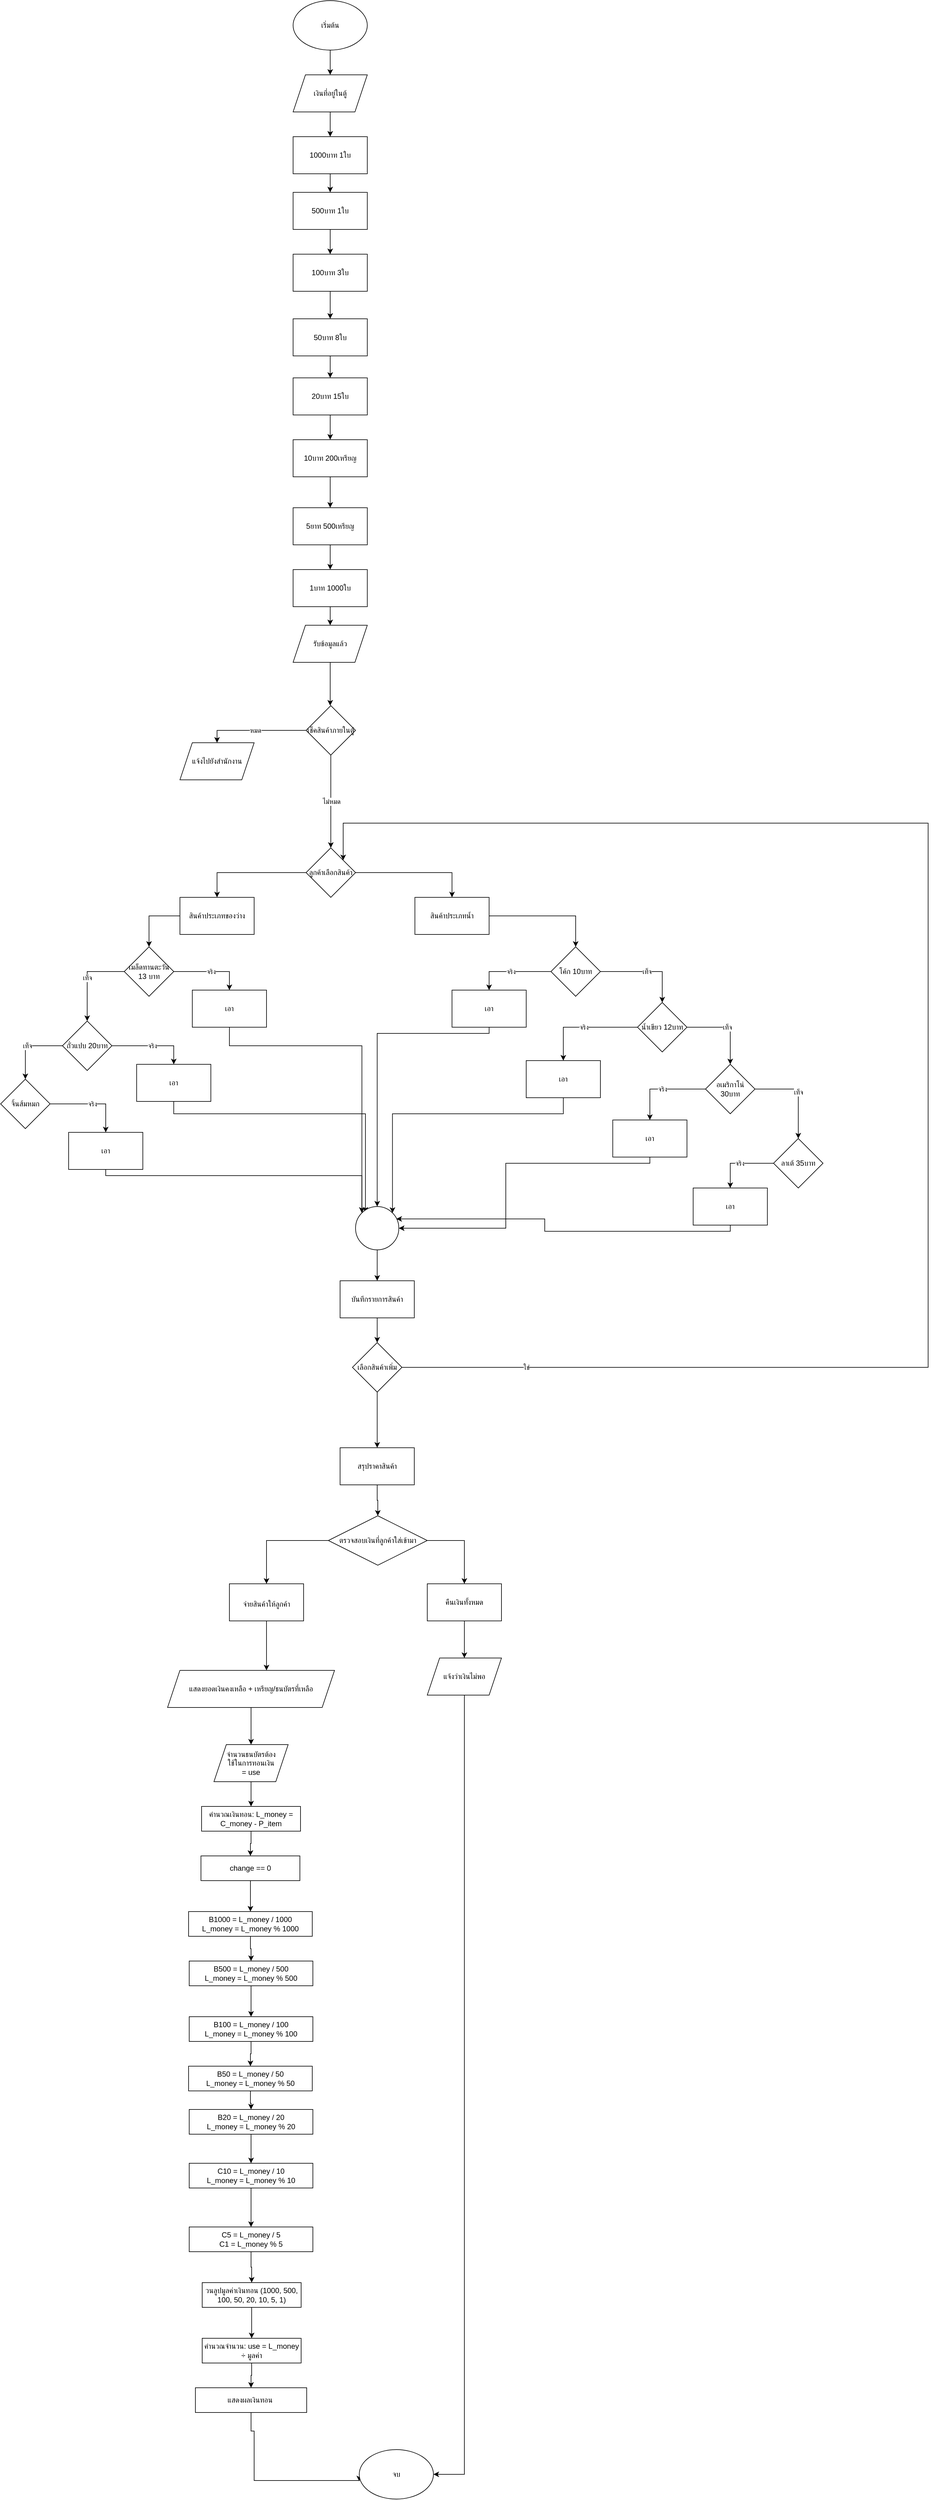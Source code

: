 <mxfile version="28.0.5">
  <diagram name="หน้า-1" id="FpQBfgHcylSyQfQegZjO">
    <mxGraphModel dx="4995" dy="2568" grid="1" gridSize="10" guides="1" tooltips="1" connect="1" arrows="1" fold="1" page="1" pageScale="1" pageWidth="827" pageHeight="1169" math="0" shadow="0">
      <root>
        <mxCell id="0" />
        <mxCell id="1" parent="0" />
        <mxCell id="X7DOBEbx3ck-r5r3SIfm-14" value="" style="edgeStyle=orthogonalEdgeStyle;rounded=0;orthogonalLoop=1;jettySize=auto;html=1;" parent="1" edge="1">
          <mxGeometry relative="1" as="geometry">
            <mxPoint x="125" y="340" as="targetPoint" />
          </mxGeometry>
        </mxCell>
        <mxCell id="_Y_rJ42Hjisw6yBDzhHq-2" value="ไม่" style="edgeStyle=orthogonalEdgeStyle;rounded=0;orthogonalLoop=1;jettySize=auto;html=1;" parent="1" edge="1">
          <mxGeometry relative="1" as="geometry">
            <mxPoint x="125" y="430" as="sourcePoint" />
          </mxGeometry>
        </mxCell>
        <mxCell id="_Y_rJ42Hjisw6yBDzhHq-4" value="" style="edgeStyle=orthogonalEdgeStyle;rounded=0;orthogonalLoop=1;jettySize=auto;html=1;" parent="1" edge="1">
          <mxGeometry relative="1" as="geometry">
            <mxPoint x="125" y="585" as="sourcePoint" />
          </mxGeometry>
        </mxCell>
        <mxCell id="u8z2S4y-_0830f39gGwr-26" value="" style="edgeStyle=orthogonalEdgeStyle;rounded=0;orthogonalLoop=1;jettySize=auto;html=1;" parent="1" source="u8z2S4y-_0830f39gGwr-18" target="u8z2S4y-_0830f39gGwr-25" edge="1">
          <mxGeometry relative="1" as="geometry" />
        </mxCell>
        <mxCell id="u8z2S4y-_0830f39gGwr-18" value="เริ่มต้น" style="ellipse;whiteSpace=wrap;html=1;" parent="1" vertex="1">
          <mxGeometry x="353" y="10" width="120" height="80" as="geometry" />
        </mxCell>
        <mxCell id="u8z2S4y-_0830f39gGwr-28" value="" style="edgeStyle=orthogonalEdgeStyle;rounded=0;orthogonalLoop=1;jettySize=auto;html=1;" parent="1" source="u8z2S4y-_0830f39gGwr-25" target="u8z2S4y-_0830f39gGwr-27" edge="1">
          <mxGeometry relative="1" as="geometry" />
        </mxCell>
        <mxCell id="u8z2S4y-_0830f39gGwr-25" value="เงินที่อยู่ในตู้" style="shape=parallelogram;perimeter=parallelogramPerimeter;whiteSpace=wrap;html=1;fixedSize=1;" parent="1" vertex="1">
          <mxGeometry x="353" y="130" width="120" height="60" as="geometry" />
        </mxCell>
        <mxCell id="u8z2S4y-_0830f39gGwr-30" value="" style="edgeStyle=orthogonalEdgeStyle;rounded=0;orthogonalLoop=1;jettySize=auto;html=1;" parent="1" source="u8z2S4y-_0830f39gGwr-27" target="u8z2S4y-_0830f39gGwr-29" edge="1">
          <mxGeometry relative="1" as="geometry" />
        </mxCell>
        <mxCell id="u8z2S4y-_0830f39gGwr-27" value="1000บาท 1ใบ" style="whiteSpace=wrap;html=1;" parent="1" vertex="1">
          <mxGeometry x="353" y="230" width="120" height="60" as="geometry" />
        </mxCell>
        <mxCell id="u8z2S4y-_0830f39gGwr-32" value="" style="edgeStyle=orthogonalEdgeStyle;rounded=0;orthogonalLoop=1;jettySize=auto;html=1;" parent="1" source="u8z2S4y-_0830f39gGwr-29" target="u8z2S4y-_0830f39gGwr-31" edge="1">
          <mxGeometry relative="1" as="geometry" />
        </mxCell>
        <mxCell id="u8z2S4y-_0830f39gGwr-29" value="500บาท 1ใบ" style="whiteSpace=wrap;html=1;" parent="1" vertex="1">
          <mxGeometry x="353" y="320" width="120" height="60" as="geometry" />
        </mxCell>
        <mxCell id="u8z2S4y-_0830f39gGwr-34" value="" style="edgeStyle=orthogonalEdgeStyle;rounded=0;orthogonalLoop=1;jettySize=auto;html=1;" parent="1" source="u8z2S4y-_0830f39gGwr-31" target="u8z2S4y-_0830f39gGwr-33" edge="1">
          <mxGeometry relative="1" as="geometry" />
        </mxCell>
        <mxCell id="u8z2S4y-_0830f39gGwr-31" value="100บาท 3ใบ" style="whiteSpace=wrap;html=1;" parent="1" vertex="1">
          <mxGeometry x="353" y="420" width="120" height="60" as="geometry" />
        </mxCell>
        <mxCell id="u8z2S4y-_0830f39gGwr-36" value="" style="edgeStyle=orthogonalEdgeStyle;rounded=0;orthogonalLoop=1;jettySize=auto;html=1;" parent="1" source="u8z2S4y-_0830f39gGwr-33" target="u8z2S4y-_0830f39gGwr-35" edge="1">
          <mxGeometry relative="1" as="geometry" />
        </mxCell>
        <mxCell id="u8z2S4y-_0830f39gGwr-33" value="50บาท 8ใบ" style="whiteSpace=wrap;html=1;" parent="1" vertex="1">
          <mxGeometry x="353" y="524.5" width="120" height="60" as="geometry" />
        </mxCell>
        <mxCell id="u8z2S4y-_0830f39gGwr-38" value="" style="edgeStyle=orthogonalEdgeStyle;rounded=0;orthogonalLoop=1;jettySize=auto;html=1;" parent="1" source="u8z2S4y-_0830f39gGwr-35" target="u8z2S4y-_0830f39gGwr-37" edge="1">
          <mxGeometry relative="1" as="geometry" />
        </mxCell>
        <mxCell id="u8z2S4y-_0830f39gGwr-35" value="20บาท 15ใบ" style="whiteSpace=wrap;html=1;" parent="1" vertex="1">
          <mxGeometry x="353" y="620" width="120" height="60" as="geometry" />
        </mxCell>
        <mxCell id="u8z2S4y-_0830f39gGwr-40" value="" style="edgeStyle=orthogonalEdgeStyle;rounded=0;orthogonalLoop=1;jettySize=auto;html=1;" parent="1" source="u8z2S4y-_0830f39gGwr-37" target="u8z2S4y-_0830f39gGwr-39" edge="1">
          <mxGeometry relative="1" as="geometry" />
        </mxCell>
        <mxCell id="u8z2S4y-_0830f39gGwr-37" value="10บาท 200เหรียญ" style="whiteSpace=wrap;html=1;" parent="1" vertex="1">
          <mxGeometry x="353" y="720" width="120" height="60" as="geometry" />
        </mxCell>
        <mxCell id="QKWl9vkXWF0zGVoGZd5J-2" value="" style="edgeStyle=orthogonalEdgeStyle;rounded=0;orthogonalLoop=1;jettySize=auto;html=1;" parent="1" source="u8z2S4y-_0830f39gGwr-39" target="QKWl9vkXWF0zGVoGZd5J-1" edge="1">
          <mxGeometry relative="1" as="geometry" />
        </mxCell>
        <mxCell id="u8z2S4y-_0830f39gGwr-39" value="5ยาท 500เหรียญ" style="whiteSpace=wrap;html=1;" parent="1" vertex="1">
          <mxGeometry x="353" y="830" width="120" height="60" as="geometry" />
        </mxCell>
        <mxCell id="QKWl9vkXWF0zGVoGZd5J-4" value="" style="edgeStyle=orthogonalEdgeStyle;rounded=0;orthogonalLoop=1;jettySize=auto;html=1;" parent="1" source="QKWl9vkXWF0zGVoGZd5J-1" target="QKWl9vkXWF0zGVoGZd5J-3" edge="1">
          <mxGeometry relative="1" as="geometry" />
        </mxCell>
        <mxCell id="QKWl9vkXWF0zGVoGZd5J-1" value="1บาท 1000ใบ" style="whiteSpace=wrap;html=1;" parent="1" vertex="1">
          <mxGeometry x="353" y="930" width="120" height="60" as="geometry" />
        </mxCell>
        <mxCell id="QKWl9vkXWF0zGVoGZd5J-68" value="" style="edgeStyle=orthogonalEdgeStyle;rounded=0;orthogonalLoop=1;jettySize=auto;html=1;" parent="1" source="QKWl9vkXWF0zGVoGZd5J-3" edge="1">
          <mxGeometry relative="1" as="geometry">
            <mxPoint x="413" y="1150" as="targetPoint" />
          </mxGeometry>
        </mxCell>
        <mxCell id="QKWl9vkXWF0zGVoGZd5J-3" value="รับข้อมูลแล้ว" style="shape=parallelogram;perimeter=parallelogramPerimeter;whiteSpace=wrap;html=1;fixedSize=1;" parent="1" vertex="1">
          <mxGeometry x="353" y="1020" width="120" height="60" as="geometry" />
        </mxCell>
        <mxCell id="QKWl9vkXWF0zGVoGZd5J-18" value="เท็จ" style="edgeStyle=orthogonalEdgeStyle;rounded=0;orthogonalLoop=1;jettySize=auto;html=1;" parent="1" edge="1">
          <mxGeometry relative="1" as="geometry">
            <mxPoint x="20.111" y="1630.111" as="targetPoint" />
          </mxGeometry>
        </mxCell>
        <mxCell id="QKWl9vkXWF0zGVoGZd5J-56" value="" style="edgeStyle=orthogonalEdgeStyle;rounded=0;orthogonalLoop=1;jettySize=auto;html=1;" parent="1" edge="1">
          <mxGeometry relative="1" as="geometry">
            <mxPoint x="435" y="1840" as="targetPoint" />
          </mxGeometry>
        </mxCell>
        <mxCell id="QKWl9vkXWF0zGVoGZd5J-82" value="หมด" style="edgeStyle=orthogonalEdgeStyle;rounded=0;orthogonalLoop=1;jettySize=auto;html=1;entryX=0.5;entryY=0;entryDx=0;entryDy=0;" parent="1" source="QKWl9vkXWF0zGVoGZd5J-80" target="QKWl9vkXWF0zGVoGZd5J-81" edge="1">
          <mxGeometry relative="1" as="geometry" />
        </mxCell>
        <mxCell id="QKWl9vkXWF0zGVoGZd5J-83" value="ไม่หมด" style="edgeStyle=orthogonalEdgeStyle;rounded=0;orthogonalLoop=1;jettySize=auto;html=1;" parent="1" source="QKWl9vkXWF0zGVoGZd5J-80" edge="1">
          <mxGeometry relative="1" as="geometry">
            <mxPoint x="414.0" y="1380" as="targetPoint" />
          </mxGeometry>
        </mxCell>
        <mxCell id="QKWl9vkXWF0zGVoGZd5J-80" value="เช็คสินค้าภายในตู้" style="rhombus;whiteSpace=wrap;html=1;" parent="1" vertex="1">
          <mxGeometry x="374" y="1150" width="80" height="80" as="geometry" />
        </mxCell>
        <mxCell id="QKWl9vkXWF0zGVoGZd5J-81" value="แจ้งไปยังสำนักงาน" style="shape=parallelogram;perimeter=parallelogramPerimeter;whiteSpace=wrap;html=1;fixedSize=1;" parent="1" vertex="1">
          <mxGeometry x="170" y="1210" width="120" height="60" as="geometry" />
        </mxCell>
        <mxCell id="QKWl9vkXWF0zGVoGZd5J-95" value="" style="edgeStyle=orthogonalEdgeStyle;rounded=0;orthogonalLoop=1;jettySize=auto;html=1;" parent="1" source="QKWl9vkXWF0zGVoGZd5J-88" target="QKWl9vkXWF0zGVoGZd5J-94" edge="1">
          <mxGeometry relative="1" as="geometry">
            <Array as="points">
              <mxPoint x="610" y="1420" />
            </Array>
          </mxGeometry>
        </mxCell>
        <mxCell id="QKWl9vkXWF0zGVoGZd5J-97" value="" style="edgeStyle=orthogonalEdgeStyle;rounded=0;orthogonalLoop=1;jettySize=auto;html=1;" parent="1" source="QKWl9vkXWF0zGVoGZd5J-88" target="QKWl9vkXWF0zGVoGZd5J-96" edge="1">
          <mxGeometry relative="1" as="geometry">
            <Array as="points">
              <mxPoint x="230" y="1420" />
            </Array>
          </mxGeometry>
        </mxCell>
        <mxCell id="QKWl9vkXWF0zGVoGZd5J-88" value="ลูกค้าเลือกสินค้า" style="rhombus;whiteSpace=wrap;html=1;" parent="1" vertex="1">
          <mxGeometry x="374" y="1380" width="80" height="80" as="geometry" />
        </mxCell>
        <mxCell id="QKWl9vkXWF0zGVoGZd5J-111" value="" style="edgeStyle=orthogonalEdgeStyle;rounded=0;orthogonalLoop=1;jettySize=auto;html=1;" parent="1" source="QKWl9vkXWF0zGVoGZd5J-94" target="QKWl9vkXWF0zGVoGZd5J-110" edge="1">
          <mxGeometry relative="1" as="geometry" />
        </mxCell>
        <mxCell id="QKWl9vkXWF0zGVoGZd5J-94" value="สินค้าประเภทน้ำ" style="whiteSpace=wrap;html=1;" parent="1" vertex="1">
          <mxGeometry x="550" y="1460" width="120" height="60" as="geometry" />
        </mxCell>
        <mxCell id="QKWl9vkXWF0zGVoGZd5J-99" value="" style="edgeStyle=orthogonalEdgeStyle;rounded=0;orthogonalLoop=1;jettySize=auto;html=1;" parent="1" source="QKWl9vkXWF0zGVoGZd5J-96" target="QKWl9vkXWF0zGVoGZd5J-98" edge="1">
          <mxGeometry relative="1" as="geometry" />
        </mxCell>
        <mxCell id="QKWl9vkXWF0zGVoGZd5J-96" value="สินค้าประเภทของว่าง" style="whiteSpace=wrap;html=1;" parent="1" vertex="1">
          <mxGeometry x="170" y="1460" width="120" height="60" as="geometry" />
        </mxCell>
        <mxCell id="QKWl9vkXWF0zGVoGZd5J-101" value="จริง" style="edgeStyle=orthogonalEdgeStyle;rounded=0;orthogonalLoop=1;jettySize=auto;html=1;" parent="1" source="QKWl9vkXWF0zGVoGZd5J-98" target="QKWl9vkXWF0zGVoGZd5J-100" edge="1">
          <mxGeometry relative="1" as="geometry">
            <Array as="points">
              <mxPoint x="250" y="1580" />
            </Array>
          </mxGeometry>
        </mxCell>
        <mxCell id="QKWl9vkXWF0zGVoGZd5J-103" value="เท็จ" style="edgeStyle=orthogonalEdgeStyle;rounded=0;orthogonalLoop=1;jettySize=auto;html=1;" parent="1" source="QKWl9vkXWF0zGVoGZd5J-98" target="QKWl9vkXWF0zGVoGZd5J-102" edge="1">
          <mxGeometry relative="1" as="geometry" />
        </mxCell>
        <mxCell id="QKWl9vkXWF0zGVoGZd5J-98" value="เมล็ดทานตะวัน 13 บาท" style="rhombus;whiteSpace=wrap;html=1;" parent="1" vertex="1">
          <mxGeometry x="80" y="1540" width="80" height="80" as="geometry" />
        </mxCell>
        <mxCell id="QKWl9vkXWF0zGVoGZd5J-127" style="edgeStyle=orthogonalEdgeStyle;rounded=0;orthogonalLoop=1;jettySize=auto;html=1;entryX=0;entryY=0;entryDx=0;entryDy=0;" parent="1" source="QKWl9vkXWF0zGVoGZd5J-100" target="QKWl9vkXWF0zGVoGZd5J-126" edge="1">
          <mxGeometry relative="1" as="geometry">
            <Array as="points">
              <mxPoint x="250" y="1700" />
              <mxPoint x="464" y="1700" />
            </Array>
          </mxGeometry>
        </mxCell>
        <mxCell id="QKWl9vkXWF0zGVoGZd5J-100" value="เอา" style="whiteSpace=wrap;html=1;" parent="1" vertex="1">
          <mxGeometry x="190" y="1610" width="120" height="60" as="geometry" />
        </mxCell>
        <mxCell id="QKWl9vkXWF0zGVoGZd5J-105" value="จริง" style="edgeStyle=orthogonalEdgeStyle;rounded=0;orthogonalLoop=1;jettySize=auto;html=1;" parent="1" source="QKWl9vkXWF0zGVoGZd5J-102" target="QKWl9vkXWF0zGVoGZd5J-104" edge="1">
          <mxGeometry relative="1" as="geometry">
            <Array as="points">
              <mxPoint x="160" y="1700" />
            </Array>
          </mxGeometry>
        </mxCell>
        <mxCell id="QKWl9vkXWF0zGVoGZd5J-107" value="เท็จ" style="edgeStyle=orthogonalEdgeStyle;rounded=0;orthogonalLoop=1;jettySize=auto;html=1;" parent="1" source="QKWl9vkXWF0zGVoGZd5J-102" target="QKWl9vkXWF0zGVoGZd5J-106" edge="1">
          <mxGeometry relative="1" as="geometry" />
        </mxCell>
        <mxCell id="QKWl9vkXWF0zGVoGZd5J-102" value="ถั่วแปบ 20บาท" style="rhombus;whiteSpace=wrap;html=1;" parent="1" vertex="1">
          <mxGeometry x="-20" y="1660" width="80" height="80" as="geometry" />
        </mxCell>
        <mxCell id="QKWl9vkXWF0zGVoGZd5J-128" style="edgeStyle=orthogonalEdgeStyle;rounded=0;orthogonalLoop=1;jettySize=auto;html=1;" parent="1" source="QKWl9vkXWF0zGVoGZd5J-104" edge="1">
          <mxGeometry relative="1" as="geometry">
            <mxPoint x="470" y="1970" as="targetPoint" />
            <Array as="points">
              <mxPoint x="160" y="1810" />
              <mxPoint x="470" y="1810" />
            </Array>
          </mxGeometry>
        </mxCell>
        <mxCell id="QKWl9vkXWF0zGVoGZd5J-104" value="เอา" style="whiteSpace=wrap;html=1;" parent="1" vertex="1">
          <mxGeometry x="100" y="1730" width="120" height="60" as="geometry" />
        </mxCell>
        <mxCell id="QKWl9vkXWF0zGVoGZd5J-109" value="จริง" style="edgeStyle=orthogonalEdgeStyle;rounded=0;orthogonalLoop=1;jettySize=auto;html=1;" parent="1" source="QKWl9vkXWF0zGVoGZd5J-106" target="QKWl9vkXWF0zGVoGZd5J-108" edge="1">
          <mxGeometry relative="1" as="geometry" />
        </mxCell>
        <mxCell id="QKWl9vkXWF0zGVoGZd5J-106" value="จิ้นส้มหมก" style="rhombus;whiteSpace=wrap;html=1;" parent="1" vertex="1">
          <mxGeometry x="-120" y="1754" width="80" height="80" as="geometry" />
        </mxCell>
        <mxCell id="QKWl9vkXWF0zGVoGZd5J-129" style="edgeStyle=orthogonalEdgeStyle;rounded=0;orthogonalLoop=1;jettySize=auto;html=1;entryX=0;entryY=0;entryDx=0;entryDy=0;" parent="1" source="QKWl9vkXWF0zGVoGZd5J-108" target="QKWl9vkXWF0zGVoGZd5J-126" edge="1">
          <mxGeometry relative="1" as="geometry">
            <Array as="points">
              <mxPoint x="50" y="1910" />
              <mxPoint x="464" y="1910" />
            </Array>
          </mxGeometry>
        </mxCell>
        <mxCell id="QKWl9vkXWF0zGVoGZd5J-108" value="เอา" style="whiteSpace=wrap;html=1;" parent="1" vertex="1">
          <mxGeometry x="-10" y="1840" width="120" height="60" as="geometry" />
        </mxCell>
        <mxCell id="QKWl9vkXWF0zGVoGZd5J-113" value="จริง" style="edgeStyle=orthogonalEdgeStyle;rounded=0;orthogonalLoop=1;jettySize=auto;html=1;" parent="1" source="QKWl9vkXWF0zGVoGZd5J-110" target="QKWl9vkXWF0zGVoGZd5J-112" edge="1">
          <mxGeometry relative="1" as="geometry">
            <Array as="points">
              <mxPoint x="670" y="1580" />
            </Array>
          </mxGeometry>
        </mxCell>
        <mxCell id="QKWl9vkXWF0zGVoGZd5J-115" value="เท็จ" style="edgeStyle=orthogonalEdgeStyle;rounded=0;orthogonalLoop=1;jettySize=auto;html=1;" parent="1" source="QKWl9vkXWF0zGVoGZd5J-110" target="QKWl9vkXWF0zGVoGZd5J-114" edge="1">
          <mxGeometry relative="1" as="geometry" />
        </mxCell>
        <mxCell id="QKWl9vkXWF0zGVoGZd5J-110" value="โค้ก 10บาท" style="rhombus;whiteSpace=wrap;html=1;" parent="1" vertex="1">
          <mxGeometry x="770" y="1540" width="80" height="80" as="geometry" />
        </mxCell>
        <mxCell id="QKWl9vkXWF0zGVoGZd5J-130" style="edgeStyle=orthogonalEdgeStyle;rounded=0;orthogonalLoop=1;jettySize=auto;html=1;entryX=0.5;entryY=0;entryDx=0;entryDy=0;" parent="1" source="QKWl9vkXWF0zGVoGZd5J-112" target="QKWl9vkXWF0zGVoGZd5J-126" edge="1">
          <mxGeometry relative="1" as="geometry">
            <Array as="points">
              <mxPoint x="670" y="1680" />
              <mxPoint x="489" y="1680" />
            </Array>
          </mxGeometry>
        </mxCell>
        <mxCell id="QKWl9vkXWF0zGVoGZd5J-112" value="เอา" style="whiteSpace=wrap;html=1;" parent="1" vertex="1">
          <mxGeometry x="610" y="1610" width="120" height="60" as="geometry" />
        </mxCell>
        <mxCell id="QKWl9vkXWF0zGVoGZd5J-117" value="จริง" style="edgeStyle=orthogonalEdgeStyle;rounded=0;orthogonalLoop=1;jettySize=auto;html=1;" parent="1" source="QKWl9vkXWF0zGVoGZd5J-114" target="QKWl9vkXWF0zGVoGZd5J-116" edge="1">
          <mxGeometry relative="1" as="geometry" />
        </mxCell>
        <mxCell id="QKWl9vkXWF0zGVoGZd5J-119" value="เท็จ" style="edgeStyle=orthogonalEdgeStyle;rounded=0;orthogonalLoop=1;jettySize=auto;html=1;" parent="1" source="QKWl9vkXWF0zGVoGZd5J-114" target="QKWl9vkXWF0zGVoGZd5J-118" edge="1">
          <mxGeometry relative="1" as="geometry" />
        </mxCell>
        <mxCell id="QKWl9vkXWF0zGVoGZd5J-114" value="น้ำเขียว 12บาท" style="rhombus;whiteSpace=wrap;html=1;" parent="1" vertex="1">
          <mxGeometry x="910" y="1630" width="80" height="80" as="geometry" />
        </mxCell>
        <mxCell id="QKWl9vkXWF0zGVoGZd5J-131" style="edgeStyle=orthogonalEdgeStyle;rounded=0;orthogonalLoop=1;jettySize=auto;html=1;entryX=1;entryY=0;entryDx=0;entryDy=0;" parent="1" source="QKWl9vkXWF0zGVoGZd5J-116" target="QKWl9vkXWF0zGVoGZd5J-126" edge="1">
          <mxGeometry relative="1" as="geometry">
            <Array as="points">
              <mxPoint x="790" y="1810" />
              <mxPoint x="514" y="1810" />
            </Array>
          </mxGeometry>
        </mxCell>
        <mxCell id="QKWl9vkXWF0zGVoGZd5J-116" value="เอา" style="whiteSpace=wrap;html=1;" parent="1" vertex="1">
          <mxGeometry x="730" y="1724" width="120" height="60" as="geometry" />
        </mxCell>
        <mxCell id="QKWl9vkXWF0zGVoGZd5J-121" value="จริง" style="edgeStyle=orthogonalEdgeStyle;rounded=0;orthogonalLoop=1;jettySize=auto;html=1;" parent="1" source="QKWl9vkXWF0zGVoGZd5J-118" target="QKWl9vkXWF0zGVoGZd5J-120" edge="1">
          <mxGeometry relative="1" as="geometry" />
        </mxCell>
        <mxCell id="QKWl9vkXWF0zGVoGZd5J-123" value="เท็จ" style="edgeStyle=orthogonalEdgeStyle;rounded=0;orthogonalLoop=1;jettySize=auto;html=1;" parent="1" source="QKWl9vkXWF0zGVoGZd5J-118" target="QKWl9vkXWF0zGVoGZd5J-122" edge="1">
          <mxGeometry relative="1" as="geometry" />
        </mxCell>
        <mxCell id="QKWl9vkXWF0zGVoGZd5J-118" value="อเมริกาโน่ 30บาท" style="rhombus;whiteSpace=wrap;html=1;" parent="1" vertex="1">
          <mxGeometry x="1020" y="1730" width="80" height="80" as="geometry" />
        </mxCell>
        <mxCell id="QKWl9vkXWF0zGVoGZd5J-132" style="edgeStyle=orthogonalEdgeStyle;rounded=0;orthogonalLoop=1;jettySize=auto;html=1;entryX=1;entryY=0.5;entryDx=0;entryDy=0;" parent="1" source="QKWl9vkXWF0zGVoGZd5J-120" target="QKWl9vkXWF0zGVoGZd5J-126" edge="1">
          <mxGeometry relative="1" as="geometry">
            <Array as="points">
              <mxPoint x="930" y="1890" />
              <mxPoint x="697" y="1890" />
              <mxPoint x="697" y="1995" />
            </Array>
          </mxGeometry>
        </mxCell>
        <mxCell id="QKWl9vkXWF0zGVoGZd5J-120" value="เอา" style="whiteSpace=wrap;html=1;" parent="1" vertex="1">
          <mxGeometry x="870" y="1820" width="120" height="60" as="geometry" />
        </mxCell>
        <mxCell id="QKWl9vkXWF0zGVoGZd5J-125" value="จริง" style="edgeStyle=orthogonalEdgeStyle;rounded=0;orthogonalLoop=1;jettySize=auto;html=1;" parent="1" source="QKWl9vkXWF0zGVoGZd5J-122" target="QKWl9vkXWF0zGVoGZd5J-124" edge="1">
          <mxGeometry relative="1" as="geometry">
            <Array as="points">
              <mxPoint x="1060" y="1890" />
              <mxPoint x="1060" y="1950" />
            </Array>
          </mxGeometry>
        </mxCell>
        <mxCell id="QKWl9vkXWF0zGVoGZd5J-122" value="ลาเต้ 35บาท" style="rhombus;whiteSpace=wrap;html=1;" parent="1" vertex="1">
          <mxGeometry x="1130" y="1850" width="80" height="80" as="geometry" />
        </mxCell>
        <mxCell id="QKWl9vkXWF0zGVoGZd5J-133" style="edgeStyle=orthogonalEdgeStyle;rounded=0;orthogonalLoop=1;jettySize=auto;html=1;" parent="1" source="QKWl9vkXWF0zGVoGZd5J-124" edge="1">
          <mxGeometry relative="1" as="geometry">
            <mxPoint x="520" y="1980" as="targetPoint" />
            <Array as="points">
              <mxPoint x="1060" y="2000" />
              <mxPoint x="760" y="2000" />
              <mxPoint x="760" y="1980" />
            </Array>
          </mxGeometry>
        </mxCell>
        <mxCell id="QKWl9vkXWF0zGVoGZd5J-124" value="เอา" style="whiteSpace=wrap;html=1;" parent="1" vertex="1">
          <mxGeometry x="1000" y="1930" width="120" height="60" as="geometry" />
        </mxCell>
        <mxCell id="QKWl9vkXWF0zGVoGZd5J-135" value="" style="edgeStyle=orthogonalEdgeStyle;rounded=0;orthogonalLoop=1;jettySize=auto;html=1;" parent="1" source="QKWl9vkXWF0zGVoGZd5J-126" target="QKWl9vkXWF0zGVoGZd5J-134" edge="1">
          <mxGeometry relative="1" as="geometry" />
        </mxCell>
        <mxCell id="QKWl9vkXWF0zGVoGZd5J-126" value="" style="ellipse;whiteSpace=wrap;html=1;aspect=fixed;" parent="1" vertex="1">
          <mxGeometry x="454" y="1960" width="70" height="70" as="geometry" />
        </mxCell>
        <mxCell id="QKWl9vkXWF0zGVoGZd5J-137" value="" style="edgeStyle=orthogonalEdgeStyle;rounded=0;orthogonalLoop=1;jettySize=auto;html=1;" parent="1" source="QKWl9vkXWF0zGVoGZd5J-134" target="QKWl9vkXWF0zGVoGZd5J-136" edge="1">
          <mxGeometry relative="1" as="geometry" />
        </mxCell>
        <mxCell id="QKWl9vkXWF0zGVoGZd5J-134" value="บันทึกรายการสินค้า" style="whiteSpace=wrap;html=1;" parent="1" vertex="1">
          <mxGeometry x="429" y="2080" width="120" height="60" as="geometry" />
        </mxCell>
        <mxCell id="QKWl9vkXWF0zGVoGZd5J-138" value="ใช่" style="edgeStyle=orthogonalEdgeStyle;rounded=0;orthogonalLoop=1;jettySize=auto;html=1;entryX=1;entryY=0;entryDx=0;entryDy=0;" parent="1" source="QKWl9vkXWF0zGVoGZd5J-136" target="QKWl9vkXWF0zGVoGZd5J-88" edge="1">
          <mxGeometry x="-0.853" relative="1" as="geometry">
            <mxPoint x="1320" y="1340" as="targetPoint" />
            <Array as="points">
              <mxPoint x="1380" y="2220" />
              <mxPoint x="1380" y="1340" />
              <mxPoint x="434" y="1340" />
            </Array>
            <mxPoint as="offset" />
          </mxGeometry>
        </mxCell>
        <mxCell id="QKWl9vkXWF0zGVoGZd5J-140" value="" style="edgeStyle=orthogonalEdgeStyle;rounded=0;orthogonalLoop=1;jettySize=auto;html=1;" parent="1" source="QKWl9vkXWF0zGVoGZd5J-136" target="QKWl9vkXWF0zGVoGZd5J-139" edge="1">
          <mxGeometry relative="1" as="geometry" />
        </mxCell>
        <mxCell id="QKWl9vkXWF0zGVoGZd5J-136" value="เลือกสินค้าเพิ่ม" style="rhombus;whiteSpace=wrap;html=1;" parent="1" vertex="1">
          <mxGeometry x="449" y="2180" width="80" height="80" as="geometry" />
        </mxCell>
        <mxCell id="QKWl9vkXWF0zGVoGZd5J-142" value="" style="edgeStyle=orthogonalEdgeStyle;rounded=0;orthogonalLoop=1;jettySize=auto;html=1;" parent="1" source="QKWl9vkXWF0zGVoGZd5J-139" target="QKWl9vkXWF0zGVoGZd5J-141" edge="1">
          <mxGeometry relative="1" as="geometry" />
        </mxCell>
        <mxCell id="QKWl9vkXWF0zGVoGZd5J-139" value="สรุปราคาสินค้า" style="whiteSpace=wrap;html=1;" parent="1" vertex="1">
          <mxGeometry x="429" y="2350" width="120" height="60" as="geometry" />
        </mxCell>
        <mxCell id="QKWl9vkXWF0zGVoGZd5J-146" value="" style="edgeStyle=orthogonalEdgeStyle;rounded=0;orthogonalLoop=1;jettySize=auto;html=1;" parent="1" source="QKWl9vkXWF0zGVoGZd5J-141" target="QKWl9vkXWF0zGVoGZd5J-145" edge="1">
          <mxGeometry relative="1" as="geometry" />
        </mxCell>
        <mxCell id="QKWl9vkXWF0zGVoGZd5J-150" style="edgeStyle=orthogonalEdgeStyle;rounded=0;orthogonalLoop=1;jettySize=auto;html=1;entryX=0.5;entryY=0;entryDx=0;entryDy=0;" parent="1" source="QKWl9vkXWF0zGVoGZd5J-141" target="QKWl9vkXWF0zGVoGZd5J-149" edge="1">
          <mxGeometry relative="1" as="geometry">
            <Array as="points">
              <mxPoint x="630" y="2500" />
            </Array>
          </mxGeometry>
        </mxCell>
        <mxCell id="QKWl9vkXWF0zGVoGZd5J-141" value="ตรวจสอบเงินที่ลูกค้าใส่เข้ามา" style="rhombus;whiteSpace=wrap;html=1;" parent="1" vertex="1">
          <mxGeometry x="410" y="2460" width="160" height="80" as="geometry" />
        </mxCell>
        <mxCell id="hnReaXHFgmP_C4_8ND8N-354" style="edgeStyle=orthogonalEdgeStyle;rounded=0;orthogonalLoop=1;jettySize=auto;html=1;entryX=1;entryY=0.5;entryDx=0;entryDy=0;" edge="1" parent="1" source="QKWl9vkXWF0zGVoGZd5J-143" target="hnReaXHFgmP_C4_8ND8N-353">
          <mxGeometry relative="1" as="geometry" />
        </mxCell>
        <mxCell id="QKWl9vkXWF0zGVoGZd5J-143" value="แจ้งว่าเงินไม่พอ" style="shape=parallelogram;perimeter=parallelogramPerimeter;whiteSpace=wrap;html=1;fixedSize=1;" parent="1" vertex="1">
          <mxGeometry x="570" y="2690" width="120" height="60" as="geometry" />
        </mxCell>
        <mxCell id="QKWl9vkXWF0zGVoGZd5J-148" style="edgeStyle=orthogonalEdgeStyle;rounded=0;orthogonalLoop=1;jettySize=auto;html=1;" parent="1" source="QKWl9vkXWF0zGVoGZd5J-145" target="QKWl9vkXWF0zGVoGZd5J-147" edge="1">
          <mxGeometry relative="1" as="geometry">
            <Array as="points">
              <mxPoint x="310" y="2700" />
              <mxPoint x="310" y="2700" />
            </Array>
          </mxGeometry>
        </mxCell>
        <mxCell id="QKWl9vkXWF0zGVoGZd5J-145" value="&lt;table&gt;&lt;tbody&gt;&lt;tr&gt;&lt;td data-col-size=&quot;sm&quot; data-end=&quot;1096&quot; data-start=&quot;1091&quot;&gt;&lt;/td&gt;&lt;/tr&gt;&lt;/tbody&gt;&lt;/table&gt;&lt;table&gt;&lt;tbody&gt;&lt;tr&gt;&lt;td data-col-size=&quot;md&quot; data-end=&quot;1118&quot; data-start=&quot;1096&quot;&gt;จ่ายสินค้าให้ลูกค้า&lt;/td&gt;&lt;/tr&gt;&lt;/tbody&gt;&lt;/table&gt;" style="whiteSpace=wrap;html=1;" parent="1" vertex="1">
          <mxGeometry x="250" y="2570" width="120" height="60" as="geometry" />
        </mxCell>
        <mxCell id="QKWl9vkXWF0zGVoGZd5J-153" value="" style="edgeStyle=orthogonalEdgeStyle;rounded=0;orthogonalLoop=1;jettySize=auto;html=1;" parent="1" source="QKWl9vkXWF0zGVoGZd5J-147" edge="1">
          <mxGeometry relative="1" as="geometry">
            <mxPoint x="285" y="2830" as="targetPoint" />
          </mxGeometry>
        </mxCell>
        <mxCell id="QKWl9vkXWF0zGVoGZd5J-147" value="แสดงยอดเงินคงเหลือ + เหรียญ/ธนบัตรที่เหลือ" style="shape=parallelogram;perimeter=parallelogramPerimeter;whiteSpace=wrap;html=1;fixedSize=1;" parent="1" vertex="1">
          <mxGeometry x="150" y="2710" width="270" height="60" as="geometry" />
        </mxCell>
        <mxCell id="QKWl9vkXWF0zGVoGZd5J-151" style="edgeStyle=orthogonalEdgeStyle;rounded=0;orthogonalLoop=1;jettySize=auto;html=1;entryX=0.5;entryY=0;entryDx=0;entryDy=0;" parent="1" source="QKWl9vkXWF0zGVoGZd5J-149" target="QKWl9vkXWF0zGVoGZd5J-143" edge="1">
          <mxGeometry relative="1" as="geometry" />
        </mxCell>
        <mxCell id="QKWl9vkXWF0zGVoGZd5J-149" value="คืนเงินทั้งหมด" style="rounded=0;whiteSpace=wrap;html=1;" parent="1" vertex="1">
          <mxGeometry x="570" y="2570" width="120" height="60" as="geometry" />
        </mxCell>
        <mxCell id="hnReaXHFgmP_C4_8ND8N-331" value="" style="edgeStyle=orthogonalEdgeStyle;rounded=0;orthogonalLoop=1;jettySize=auto;html=1;" edge="1" parent="1" source="hnReaXHFgmP_C4_8ND8N-321" target="hnReaXHFgmP_C4_8ND8N-329">
          <mxGeometry relative="1" as="geometry" />
        </mxCell>
        <mxCell id="hnReaXHFgmP_C4_8ND8N-321" value="คำนวณเงินทอน: L_money = C_money - P_item" style="rounded=0;whiteSpace=wrap;html=1;" vertex="1" parent="1">
          <mxGeometry x="205" y="2930" width="160" height="40" as="geometry" />
        </mxCell>
        <mxCell id="hnReaXHFgmP_C4_8ND8N-333" value="" style="edgeStyle=orthogonalEdgeStyle;rounded=0;orthogonalLoop=1;jettySize=auto;html=1;" edge="1" parent="1" source="hnReaXHFgmP_C4_8ND8N-322" target="hnReaXHFgmP_C4_8ND8N-323">
          <mxGeometry relative="1" as="geometry" />
        </mxCell>
        <mxCell id="hnReaXHFgmP_C4_8ND8N-322" value="B1000 = L_money / 1000&lt;div&gt;L_money = L_money % 1000&lt;/div&gt;" style="whiteSpace=wrap;html=1;" vertex="1" parent="1">
          <mxGeometry x="184" y="3100" width="200" height="40" as="geometry" />
        </mxCell>
        <mxCell id="hnReaXHFgmP_C4_8ND8N-334" value="" style="edgeStyle=orthogonalEdgeStyle;rounded=0;orthogonalLoop=1;jettySize=auto;html=1;" edge="1" parent="1" source="hnReaXHFgmP_C4_8ND8N-323" target="hnReaXHFgmP_C4_8ND8N-324">
          <mxGeometry relative="1" as="geometry" />
        </mxCell>
        <mxCell id="hnReaXHFgmP_C4_8ND8N-323" value="B500 = L_money / 500&lt;div&gt;L_money = L_money % 500&lt;/div&gt;" style="whiteSpace=wrap;html=1;" vertex="1" parent="1">
          <mxGeometry x="185" y="3180" width="200" height="40" as="geometry" />
        </mxCell>
        <mxCell id="hnReaXHFgmP_C4_8ND8N-335" value="" style="edgeStyle=orthogonalEdgeStyle;rounded=0;orthogonalLoop=1;jettySize=auto;html=1;" edge="1" parent="1" source="hnReaXHFgmP_C4_8ND8N-324" target="hnReaXHFgmP_C4_8ND8N-325">
          <mxGeometry relative="1" as="geometry" />
        </mxCell>
        <mxCell id="hnReaXHFgmP_C4_8ND8N-324" value="B100 = L_money / 100&lt;div&gt;L_money = L_money % 100&lt;/div&gt;" style="whiteSpace=wrap;html=1;" vertex="1" parent="1">
          <mxGeometry x="185" y="3270" width="200" height="40" as="geometry" />
        </mxCell>
        <mxCell id="hnReaXHFgmP_C4_8ND8N-336" value="" style="edgeStyle=orthogonalEdgeStyle;rounded=0;orthogonalLoop=1;jettySize=auto;html=1;" edge="1" parent="1" source="hnReaXHFgmP_C4_8ND8N-325" target="hnReaXHFgmP_C4_8ND8N-326">
          <mxGeometry relative="1" as="geometry" />
        </mxCell>
        <mxCell id="hnReaXHFgmP_C4_8ND8N-325" value="B50 = L_money / 50&lt;div&gt;L_money = L_money % 50&lt;/div&gt;" style="whiteSpace=wrap;html=1;" vertex="1" parent="1">
          <mxGeometry x="184" y="3350" width="200" height="40" as="geometry" />
        </mxCell>
        <mxCell id="hnReaXHFgmP_C4_8ND8N-337" value="" style="edgeStyle=orthogonalEdgeStyle;rounded=0;orthogonalLoop=1;jettySize=auto;html=1;" edge="1" parent="1" source="hnReaXHFgmP_C4_8ND8N-326" target="hnReaXHFgmP_C4_8ND8N-327">
          <mxGeometry relative="1" as="geometry" />
        </mxCell>
        <mxCell id="hnReaXHFgmP_C4_8ND8N-326" value="B20 = L_money / 20&lt;div&gt;L_money = L_money % 20&lt;/div&gt;" style="whiteSpace=wrap;html=1;" vertex="1" parent="1">
          <mxGeometry x="185" y="3420" width="200" height="40" as="geometry" />
        </mxCell>
        <mxCell id="hnReaXHFgmP_C4_8ND8N-338" value="" style="edgeStyle=orthogonalEdgeStyle;rounded=0;orthogonalLoop=1;jettySize=auto;html=1;" edge="1" parent="1" source="hnReaXHFgmP_C4_8ND8N-327" target="hnReaXHFgmP_C4_8ND8N-328">
          <mxGeometry relative="1" as="geometry" />
        </mxCell>
        <mxCell id="hnReaXHFgmP_C4_8ND8N-327" value="C10 = L_money / 10&lt;div&gt;L_money = L_money % 10&lt;/div&gt;" style="whiteSpace=wrap;html=1;" vertex="1" parent="1">
          <mxGeometry x="185" y="3507" width="200" height="40" as="geometry" />
        </mxCell>
        <mxCell id="hnReaXHFgmP_C4_8ND8N-344" value="" style="edgeStyle=orthogonalEdgeStyle;rounded=0;orthogonalLoop=1;jettySize=auto;html=1;" edge="1" parent="1" source="hnReaXHFgmP_C4_8ND8N-328" target="hnReaXHFgmP_C4_8ND8N-342">
          <mxGeometry relative="1" as="geometry" />
        </mxCell>
        <mxCell id="hnReaXHFgmP_C4_8ND8N-328" value="C5 = L_money / 5&lt;div&gt;C1 = L_money % 5&lt;/div&gt;" style="whiteSpace=wrap;html=1;" vertex="1" parent="1">
          <mxGeometry x="185" y="3610" width="200" height="40" as="geometry" />
        </mxCell>
        <mxCell id="hnReaXHFgmP_C4_8ND8N-332" value="" style="edgeStyle=orthogonalEdgeStyle;rounded=0;orthogonalLoop=1;jettySize=auto;html=1;" edge="1" parent="1" source="hnReaXHFgmP_C4_8ND8N-329" target="hnReaXHFgmP_C4_8ND8N-322">
          <mxGeometry relative="1" as="geometry" />
        </mxCell>
        <mxCell id="hnReaXHFgmP_C4_8ND8N-329" value="&lt;br&gt;change == 0&lt;div&gt;&lt;br&gt;&lt;/div&gt;" style="rounded=0;whiteSpace=wrap;html=1;align=center;" vertex="1" parent="1">
          <mxGeometry x="204" y="3010" width="160" height="40" as="geometry" />
        </mxCell>
        <mxCell id="hnReaXHFgmP_C4_8ND8N-341" value="" style="edgeStyle=orthogonalEdgeStyle;rounded=0;orthogonalLoop=1;jettySize=auto;html=1;" edge="1" parent="1" source="hnReaXHFgmP_C4_8ND8N-339" target="hnReaXHFgmP_C4_8ND8N-321">
          <mxGeometry relative="1" as="geometry" />
        </mxCell>
        <mxCell id="hnReaXHFgmP_C4_8ND8N-339" value="&lt;font&gt;&lt;br&gt;จำนวนธนบัตรต้อง&lt;/font&gt;&lt;div&gt;&lt;font&gt;ใช้ในการทอนเงิน&lt;/font&gt;&lt;/div&gt;&lt;div&gt;&lt;font&gt;= use&lt;br&gt;&lt;/font&gt;&lt;br&gt;&lt;/div&gt;" style="shape=parallelogram;perimeter=parallelogramPerimeter;whiteSpace=wrap;html=1;fixedSize=1;" vertex="1" parent="1">
          <mxGeometry x="225" y="2830" width="120" height="60" as="geometry" />
        </mxCell>
        <mxCell id="hnReaXHFgmP_C4_8ND8N-345" value="" style="edgeStyle=orthogonalEdgeStyle;rounded=0;orthogonalLoop=1;jettySize=auto;html=1;" edge="1" parent="1" source="hnReaXHFgmP_C4_8ND8N-342" target="hnReaXHFgmP_C4_8ND8N-343">
          <mxGeometry relative="1" as="geometry" />
        </mxCell>
        <mxCell id="hnReaXHFgmP_C4_8ND8N-342" value="วนลูปมูลค่าเงินทอน (1000, 500, 100, 50, 20, 10, 5, 1)" style="rounded=0;whiteSpace=wrap;html=1;" vertex="1" parent="1">
          <mxGeometry x="206" y="3700" width="160" height="40" as="geometry" />
        </mxCell>
        <mxCell id="hnReaXHFgmP_C4_8ND8N-348" value="" style="edgeStyle=orthogonalEdgeStyle;rounded=0;orthogonalLoop=1;jettySize=auto;html=1;" edge="1" parent="1" source="hnReaXHFgmP_C4_8ND8N-343" target="hnReaXHFgmP_C4_8ND8N-346">
          <mxGeometry relative="1" as="geometry" />
        </mxCell>
        <mxCell id="hnReaXHFgmP_C4_8ND8N-343" value="คำนวณจำนวน: use = L_money ÷ มูลค่า" style="rounded=0;whiteSpace=wrap;html=1;" vertex="1" parent="1">
          <mxGeometry x="206" y="3790" width="160" height="40" as="geometry" />
        </mxCell>
        <mxCell id="hnReaXHFgmP_C4_8ND8N-351" value="" style="edgeStyle=orthogonalEdgeStyle;rounded=0;orthogonalLoop=1;jettySize=auto;html=1;entryX=0;entryY=0.641;entryDx=0;entryDy=0;entryPerimeter=0;" edge="1" parent="1" source="hnReaXHFgmP_C4_8ND8N-346" target="hnReaXHFgmP_C4_8ND8N-353">
          <mxGeometry relative="1" as="geometry">
            <mxPoint x="284" y="3950" as="targetPoint" />
            <Array as="points">
              <mxPoint x="285" y="3940" />
              <mxPoint x="290" y="3940" />
              <mxPoint x="290" y="4020" />
              <mxPoint x="460" y="4020" />
            </Array>
          </mxGeometry>
        </mxCell>
        <mxCell id="hnReaXHFgmP_C4_8ND8N-346" value="แสดงผลเงินทอน&amp;nbsp;" style="rounded=0;whiteSpace=wrap;html=1;" vertex="1" parent="1">
          <mxGeometry x="195" y="3870" width="180" height="40" as="geometry" />
        </mxCell>
        <mxCell id="hnReaXHFgmP_C4_8ND8N-353" value="จบ" style="ellipse;whiteSpace=wrap;html=1;" vertex="1" parent="1">
          <mxGeometry x="460" y="3970" width="120" height="80" as="geometry" />
        </mxCell>
      </root>
    </mxGraphModel>
  </diagram>
</mxfile>
